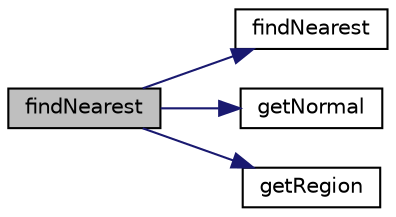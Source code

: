 digraph "findNearest"
{
  bgcolor="transparent";
  edge [fontname="Helvetica",fontsize="10",labelfontname="Helvetica",labelfontsize="10"];
  node [fontname="Helvetica",fontsize="10",shape=record];
  rankdir="LR";
  Node1 [label="findNearest",height=0.2,width=0.4,color="black", fillcolor="grey75", style="filled", fontcolor="black"];
  Node1 -> Node2 [color="midnightblue",fontsize="10",style="solid",fontname="Helvetica"];
  Node2 [label="findNearest",height=0.2,width=0.4,color="black",URL="$a02338.html#af7f9f1450ba3230147e283eab48a4454"];
  Node1 -> Node3 [color="midnightblue",fontsize="10",style="solid",fontname="Helvetica"];
  Node3 [label="getNormal",height=0.2,width=0.4,color="black",URL="$a02338.html#aeef38cd0a3a11c8d330ca4e8d9cb6e5e",tooltip="From a set of points and indices get the normal. "];
  Node1 -> Node4 [color="midnightblue",fontsize="10",style="solid",fontname="Helvetica"];
  Node4 [label="getRegion",height=0.2,width=0.4,color="black",URL="$a02338.html#adc4299ff60f0eea3635a7ffd29ba538c",tooltip="From a set of points and indices get the region. "];
}

